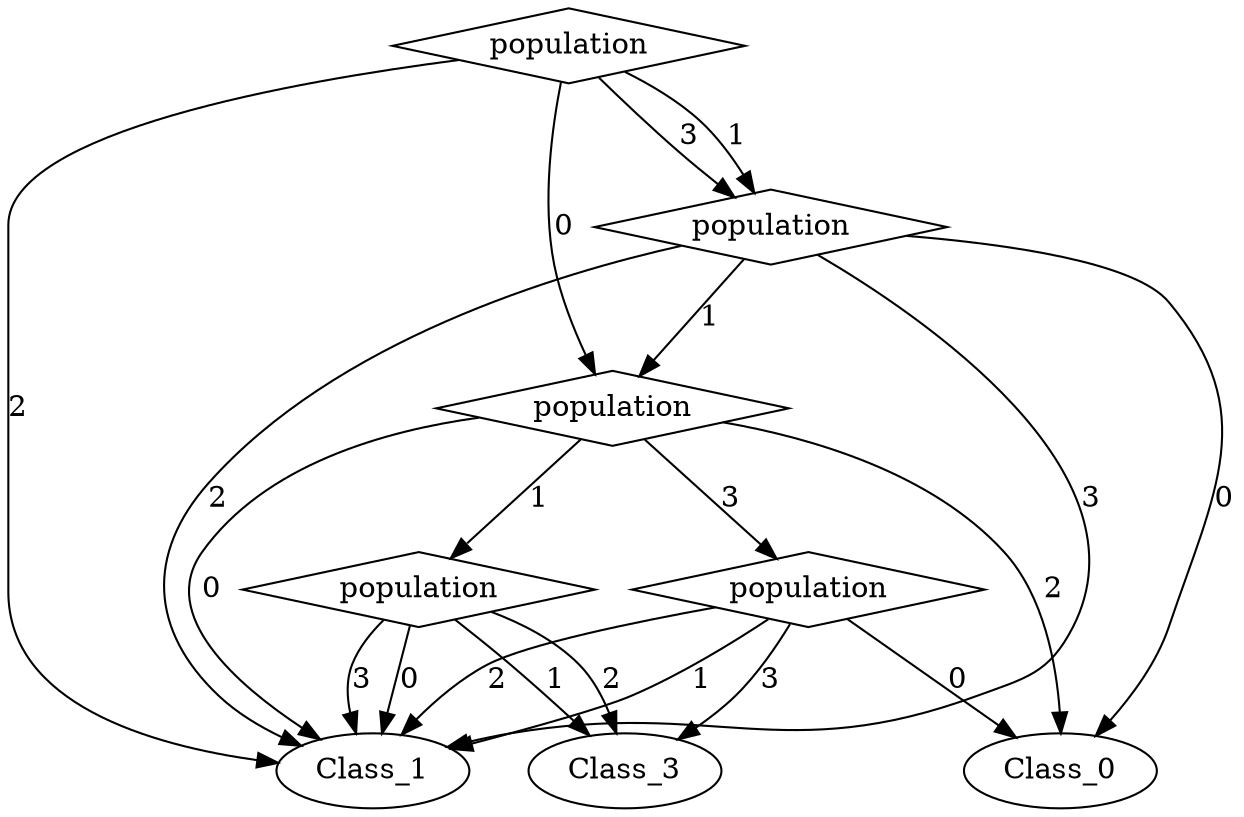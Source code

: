digraph {
node [label=Class_3,style=""] Class_3
node [label=Class_1,style=""] Class_1
node [label=Class_1,style=""] Class_1
node [label=Class_0,style=""] Class_0
node [label=Class_1,style=""] Class_1
node [label=Class_3,style=""] Class_3
node [label=Class_3,style=""] Class_3
node [label=Class_1,style=""] Class_1
node [label=Class_0,style=""] Class_0
node [label=Class_1,style=""] Class_1
node [label=Class_1,style=""] Class_1
node [label=Class_1,style=""] Class_1
node [label=Class_0,style=""] Class_0
node [label=Class_1,style=""] Class_1
node [label=population,shape="diamond",style=""] 4
node [label=population,shape="diamond",style=""] 3
node [label=population,shape="diamond",style=""] 2
node [label=population,shape="diamond",style=""] 1
node [label=population,shape="diamond",style=""] 0

4 -> Class_3 [label="3"]
4 -> Class_1 [label="2"]
4 -> Class_1 [label="1"]
4 -> Class_0 [label="0"]
3 -> Class_1 [label="3"]
3 -> Class_3 [label="2"]
3 -> Class_3 [label="1"]
3 -> Class_1 [label="0"]
2 -> 4 [label="3"]
2 -> Class_0 [label="2"]
2 -> 3 [label="1"]
2 -> Class_1 [label="0"]
1 -> Class_1 [label="3"]
1 -> Class_1 [label="2"]
1 -> 2 [label="1"]
1 -> Class_0 [label="0"]
0 -> 1 [label="3"]
0 -> Class_1 [label="2"]
0 -> 1 [label="1"]
0 -> 2 [label="0"]
}